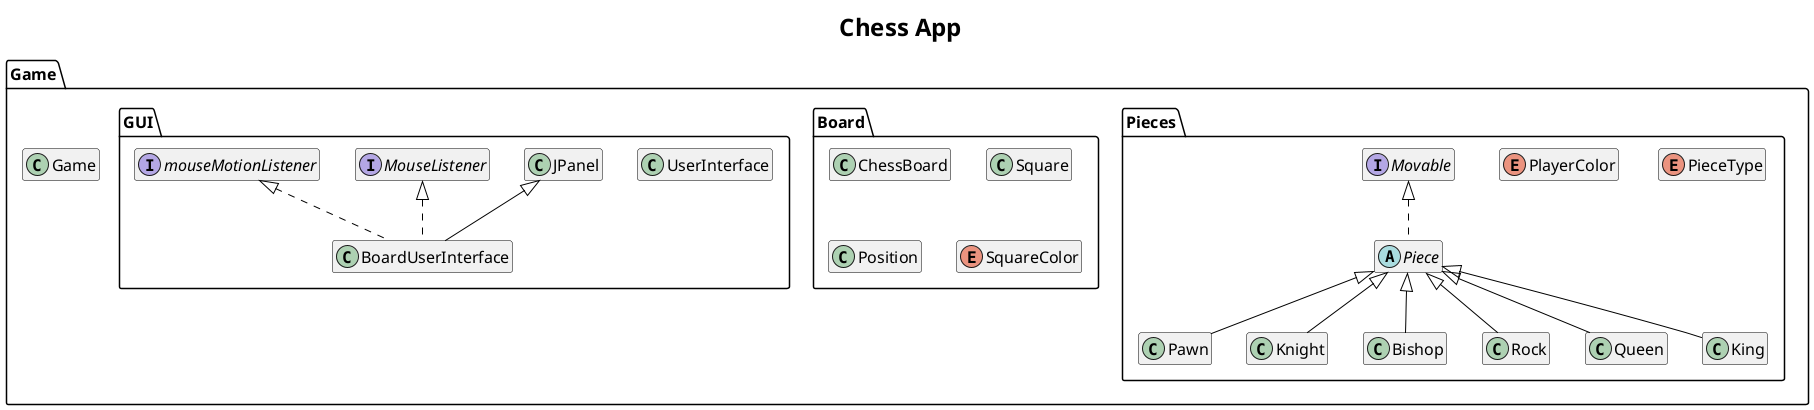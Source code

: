 @startuml Chess App


skinparam DefaultFontName Arial
skinparam DefaultFontSize 16
skinparam DefaultFontStyle bold
skinparam ClassBorderColor black
skinparam SequenceMessageAlignment center
skinparam ArrowThickness 1
skinparam ArrowColor #black
hide empty members

skinparam titleBorderRoundCorner 15
skinparam titleBorderThickness 2
skinparam TitleFontSize 24

title Chess App



package Game {
    class Game {

    }
    

    package Pieces {
        enum PieceType {

        }

        enum PlayerColor {

        }

        abstract class Piece implements Movable {
            
        }

        interface Movable {

        }

        class Pawn extends Piece {

        }

        class Knight extends Piece {

        }

        class Bishop extends Piece {
            
        }

        class Rock extends Piece {

        }

        class Queen extends Piece {

        }

        class King extends Piece {
            
        }
    }


    package Board {
        class ChessBoard {

        }

        class Square {

        }

        class Position {

        }

        enum SquareColor {

        }
    }


    package GUI {
        class UserInterface {
            
        }
        
        class BoardUserInterface extends JPanel implements MouseListener, mouseMotionListener {

        }
    }
}


@enduml

